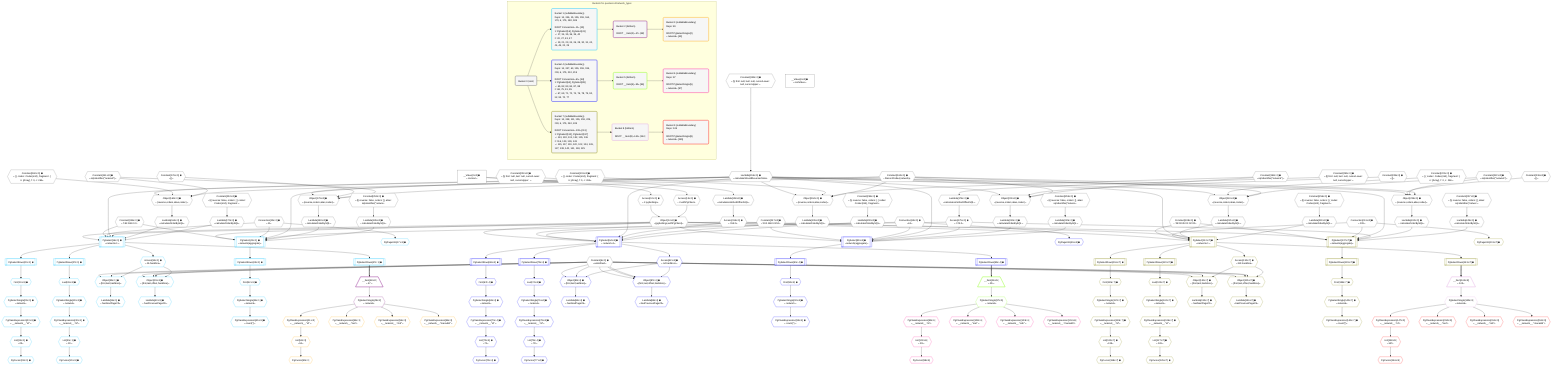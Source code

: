 %%{init: {'themeVariables': { 'fontSize': '12px'}}}%%
graph TD
    classDef path fill:#eee,stroke:#000,color:#000
    classDef plan fill:#fff,stroke-width:1px,color:#000
    classDef itemplan fill:#fff,stroke-width:2px,color:#000
    classDef unbatchedplan fill:#dff,stroke-width:1px,color:#000
    classDef sideeffectplan fill:#fcc,stroke-width:2px,color:#000
    classDef bucket fill:#f6f6f6,color:#000,stroke-width:2px,text-align:left


    %% plan dependencies
    Object163{{"Object[163∈0] ➊<br />ᐸ{reverse,orders,alias,codec}ᐳ"}}:::plan
    Lambda155{{"Lambda[155∈0] ➊<br />ᐸcalculateShouldReverseOrderᐳ"}}:::plan
    Constant160{{"Constant[160∈0] ➊<br />ᐸ[ { codec: Codec(int4), fragment: { n: [Array], f: 0, c: 266ᐳ"}}:::plan
    Constant161{{"Constant[161∈0] ➊<br />ᐸsql.identifier(”network”)ᐳ"}}:::plan
    Constant162{{"Constant[162∈0] ➊<br />ᐸRecordCodec(network)ᐳ"}}:::plan
    Lambda155 & Constant160 & Constant161 & Constant162 --> Object163
    Object179{{"Object[179∈0] ➊<br />ᐸ{reverse,orders,alias,codec}ᐳ"}}:::plan
    Constant176{{"Constant[176∈0] ➊<br />ᐸ[]ᐳ"}}:::plan
    Lambda155 & Constant176 & Constant161 & Constant162 --> Object179
    Object194{{"Object[194∈0] ➊<br />ᐸ{reverse,orders,alias,codec}ᐳ"}}:::plan
    Constant191{{"Constant[191∈0] ➊<br />ᐸ[ { codec: Codec(int4), fragment: { n: [Array], f: 0, c: 266ᐳ"}}:::plan
    Constant192{{"Constant[192∈0] ➊<br />ᐸsql.identifier(”network”)ᐳ"}}:::plan
    Lambda155 & Constant191 & Constant192 & Constant162 --> Object194
    Object209{{"Object[209∈0] ➊<br />ᐸ{reverse,orders,alias,codec}ᐳ"}}:::plan
    Constant206{{"Constant[206∈0] ➊<br />ᐸ[]ᐳ"}}:::plan
    Lambda155 & Constant206 & Constant192 & Constant162 --> Object209
    Object224{{"Object[224∈0] ➊<br />ᐸ{reverse,orders,alias,codec}ᐳ"}}:::plan
    Constant221{{"Constant[221∈0] ➊<br />ᐸ[ { codec: Codec(int4), fragment: { n: [Array], f: 0, c: 266ᐳ"}}:::plan
    Constant222{{"Constant[222∈0] ➊<br />ᐸsql.identifier(”network”)ᐳ"}}:::plan
    Lambda155 & Constant221 & Constant222 & Constant162 --> Object224
    Object239{{"Object[239∈0] ➊<br />ᐸ{reverse,orders,alias,codec}ᐳ"}}:::plan
    Constant236{{"Constant[236∈0] ➊<br />ᐸ[]ᐳ"}}:::plan
    Lambda155 & Constant236 & Constant222 & Constant162 --> Object239
    Object14{{"Object[14∈0] ➊<br />ᐸ{pgSettings,withPgClient}ᐳ"}}:::plan
    Access12{{"Access[12∈0] ➊<br />ᐸ2.pgSettingsᐳ"}}:::plan
    Access13{{"Access[13∈0] ➊<br />ᐸ2.withPgClientᐳ"}}:::plan
    Access12 & Access13 --> Object14
    __Value2["__Value[2∈0] ➊<br />ᐸcontextᐳ"]:::plan
    __Value2 --> Access12
    __Value2 --> Access13
    Constant249{{"Constant[249∈0] ➊<br />ᐸ§{ first: null, last: null, cursorLower: null, cursorUpper: ᐳ"}}:::plan
    Constant249 --> Lambda155
    Lambda158{{"Lambda[158∈0] ➊<br />ᐸcalculateLimitAndOffsetSQLᐳ"}}:::plan
    Constant250{{"Constant[250∈0] ➊<br />ᐸ§{ first: null, last: null, cursorLower: null, cursorUpper: ᐳ"}}:::plan
    Constant250 --> Lambda158
    Access159{{"Access[159∈0] ➊<br />ᐸ158.0ᐳ"}}:::plan
    Lambda158 --> Access159
    Lambda164{{"Lambda[164∈0] ➊<br />ᐸcalculateOrderBySQLᐳ"}}:::plan
    Object163 --> Lambda164
    Lambda170{{"Lambda[170∈0] ➊<br />ᐸcalculateOrderBySQLᐳ"}}:::plan
    Constant252{{"Constant[252∈0] ➊<br />ᐸ§{ reverse: false, orders: [ { codec: Codec(int4), fragment:ᐳ"}}:::plan
    Constant252 --> Lambda170
    Lambda174{{"Lambda[174∈0] ➊<br />ᐸcalculateLimitAndOffsetSQLᐳ"}}:::plan
    Constant251{{"Constant[251∈0] ➊<br />ᐸ§{ first: null, last: null, cursorLower: null, cursorUpper: ᐳ"}}:::plan
    Constant251 --> Lambda174
    Access175{{"Access[175∈0] ➊<br />ᐸ174.0ᐳ"}}:::plan
    Lambda174 --> Access175
    Lambda180{{"Lambda[180∈0] ➊<br />ᐸcalculateOrderBySQLᐳ"}}:::plan
    Object179 --> Lambda180
    Lambda185{{"Lambda[185∈0] ➊<br />ᐸcalculateOrderBySQLᐳ"}}:::plan
    Constant253{{"Constant[253∈0] ➊<br />ᐸ§{ reverse: false, orders: [], alias: sql.identifier(”networᐳ"}}:::plan
    Constant253 --> Lambda185
    Lambda195{{"Lambda[195∈0] ➊<br />ᐸcalculateOrderBySQLᐳ"}}:::plan
    Object194 --> Lambda195
    Lambda200{{"Lambda[200∈0] ➊<br />ᐸcalculateOrderBySQLᐳ"}}:::plan
    Constant254{{"Constant[254∈0] ➊<br />ᐸ§{ reverse: false, orders: [ { codec: Codec(int4), fragment:ᐳ"}}:::plan
    Constant254 --> Lambda200
    Lambda210{{"Lambda[210∈0] ➊<br />ᐸcalculateOrderBySQLᐳ"}}:::plan
    Object209 --> Lambda210
    Lambda215{{"Lambda[215∈0] ➊<br />ᐸcalculateOrderBySQLᐳ"}}:::plan
    Constant255{{"Constant[255∈0] ➊<br />ᐸ§{ reverse: false, orders: [], alias: sql.identifier(”networᐳ"}}:::plan
    Constant255 --> Lambda215
    Lambda225{{"Lambda[225∈0] ➊<br />ᐸcalculateOrderBySQLᐳ"}}:::plan
    Object224 --> Lambda225
    Lambda230{{"Lambda[230∈0] ➊<br />ᐸcalculateOrderBySQLᐳ"}}:::plan
    Constant256{{"Constant[256∈0] ➊<br />ᐸ§{ reverse: false, orders: [ { codec: Codec(int4), fragment:ᐳ"}}:::plan
    Constant256 --> Lambda230
    Lambda240{{"Lambda[240∈0] ➊<br />ᐸcalculateOrderBySQLᐳ"}}:::plan
    Object239 --> Lambda240
    Lambda245{{"Lambda[245∈0] ➊<br />ᐸcalculateOrderBySQLᐳ"}}:::plan
    Constant257{{"Constant[257∈0] ➊<br />ᐸ§{ reverse: false, orders: [], alias: sql.identifier(”networᐳ"}}:::plan
    Constant257 --> Lambda245
    __Value4["__Value[4∈0] ➊<br />ᐸrootValueᐳ"]:::plan
    Constant6{{"Constant[6∈0] ➊<br />ᐸundefinedᐳ"}}:::plan
    Connection15{{"Connection[15∈0] ➊<br />ᐸ11ᐳ"}}:::plan
    Connection63{{"Connection[63∈0] ➊<br />ᐸ61ᐳ"}}:::plan
    Connection111{{"Connection[111∈0] ➊<br />ᐸ109ᐳ"}}:::plan
    Constant246{{"Constant[246∈0] ➊<br />ᐸ'192.168.0.0'ᐳ"}}:::plan
    Constant247{{"Constant[247∈0] ➊<br />ᐸ'192.168.0.0/16'ᐳ"}}:::plan
    Constant248{{"Constant[248∈0] ➊<br />ᐸ'08:00:2b:01:02:03'ᐳ"}}:::plan
    PgSelect16[["PgSelect[16∈1] ➊<br />ᐸnetwork+1ᐳ"]]:::plan
    Object14 & Constant246 & Connection15 & Lambda155 & Access159 & Lambda164 & Lambda170 --> PgSelect16
    PgSelect41[["PgSelect[41∈1] ➊<br />ᐸnetwork(aggregate)ᐳ"]]:::plan
    Object14 & Constant246 & Connection15 & Lambda155 & Access175 & Lambda180 & Lambda185 --> PgSelect41
    Object39{{"Object[39∈1] ➊<br />ᐸ{first,last,offset,hasMore}ᐳ"}}:::plan
    Access34{{"Access[34∈1] ➊<br />ᐸ16.hasMoreᐳ"}}:::plan
    Constant6 & Constant6 & Constant6 & Access34 --> Object39
    Object35{{"Object[35∈1] ➊<br />ᐸ{first,last,hasMore}ᐳ"}}:::plan
    Constant6 & Constant6 & Access34 --> Object35
    PgPageInfo17{{"PgPageInfo[17∈1] ➊"}}:::plan
    Connection15 --> PgPageInfo17
    First19{{"First[19∈1] ➊"}}:::plan
    PgSelectRows20[["PgSelectRows[20∈1] ➊"]]:::plan
    PgSelectRows20 --> First19
    PgSelect16 --> PgSelectRows20
    PgSelectSingle21{{"PgSelectSingle[21∈1] ➊<br />ᐸnetworkᐳ"}}:::plan
    First19 --> PgSelectSingle21
    PgCursor22{{"PgCursor[22∈1] ➊"}}:::plan
    List24{{"List[24∈1] ➊<br />ᐸ23ᐳ"}}:::plan
    List24 --> PgCursor22
    PgClassExpression23{{"PgClassExpression[23∈1] ➊<br />ᐸ__network__.”id”ᐳ"}}:::plan
    PgSelectSingle21 --> PgClassExpression23
    PgClassExpression23 --> List24
    Last26{{"Last[26∈1] ➊"}}:::plan
    PgSelectRows27[["PgSelectRows[27∈1] ➊"]]:::plan
    PgSelectRows27 --> Last26
    PgSelect16 --> PgSelectRows27
    PgSelectSingle28{{"PgSelectSingle[28∈1] ➊<br />ᐸnetworkᐳ"}}:::plan
    Last26 --> PgSelectSingle28
    PgCursor29{{"PgCursor[29∈1] ➊"}}:::plan
    List31{{"List[31∈1] ➊<br />ᐸ30ᐳ"}}:::plan
    List31 --> PgCursor29
    PgClassExpression30{{"PgClassExpression[30∈1] ➊<br />ᐸ__network__.”id”ᐳ"}}:::plan
    PgSelectSingle28 --> PgClassExpression30
    PgClassExpression30 --> List31
    PgSelect16 --> Access34
    Lambda36{{"Lambda[36∈1] ➊<br />ᐸhasNextPageCbᐳ"}}:::plan
    Object35 --> Lambda36
    Lambda40{{"Lambda[40∈1] ➊<br />ᐸhasPreviousPageCbᐳ"}}:::plan
    Object39 --> Lambda40
    First42{{"First[42∈1] ➊"}}:::plan
    PgSelectRows43[["PgSelectRows[43∈1] ➊"]]:::plan
    PgSelectRows43 --> First42
    PgSelect41 --> PgSelectRows43
    PgSelectSingle44{{"PgSelectSingle[44∈1] ➊<br />ᐸnetworkᐳ"}}:::plan
    First42 --> PgSelectSingle44
    PgClassExpression45{{"PgClassExpression[45∈1] ➊<br />ᐸcount(*)ᐳ"}}:::plan
    PgSelectSingle44 --> PgClassExpression45
    PgSelectRows47[["PgSelectRows[47∈1] ➊"]]:::plan
    PgSelect16 --> PgSelectRows47
    __Item48[/"__Item[48∈2]<br />ᐸ47ᐳ"\]:::itemplan
    PgSelectRows47 ==> __Item48
    PgSelectSingle49{{"PgSelectSingle[49∈2]<br />ᐸnetworkᐳ"}}:::plan
    __Item48 --> PgSelectSingle49
    PgCursor50{{"PgCursor[50∈3]"}}:::plan
    List52{{"List[52∈3]<br />ᐸ51ᐳ"}}:::plan
    List52 --> PgCursor50
    PgClassExpression51{{"PgClassExpression[51∈3]<br />ᐸ__network__.”id”ᐳ"}}:::plan
    PgSelectSingle49 --> PgClassExpression51
    PgClassExpression51 --> List52
    PgClassExpression54{{"PgClassExpression[54∈3]<br />ᐸ__network__.”inet”ᐳ"}}:::plan
    PgSelectSingle49 --> PgClassExpression54
    PgClassExpression55{{"PgClassExpression[55∈3]<br />ᐸ__network__.”cidr”ᐳ"}}:::plan
    PgSelectSingle49 --> PgClassExpression55
    PgClassExpression56{{"PgClassExpression[56∈3]<br />ᐸ__network__.”macaddr”ᐳ"}}:::plan
    PgSelectSingle49 --> PgClassExpression56
    PgSelect64[["PgSelect[64∈4] ➊<br />ᐸnetwork+1ᐳ"]]:::plan
    Object14 & Constant247 & Connection63 & Lambda155 & Access159 & Lambda195 & Lambda200 --> PgSelect64
    PgSelect89[["PgSelect[89∈4] ➊<br />ᐸnetwork(aggregate)ᐳ"]]:::plan
    Object14 & Constant247 & Connection63 & Lambda155 & Access175 & Lambda210 & Lambda215 --> PgSelect89
    Object87{{"Object[87∈4] ➊<br />ᐸ{first,last,offset,hasMore}ᐳ"}}:::plan
    Access82{{"Access[82∈4] ➊<br />ᐸ64.hasMoreᐳ"}}:::plan
    Constant6 & Constant6 & Constant6 & Access82 --> Object87
    Object83{{"Object[83∈4] ➊<br />ᐸ{first,last,hasMore}ᐳ"}}:::plan
    Constant6 & Constant6 & Access82 --> Object83
    PgPageInfo65{{"PgPageInfo[65∈4] ➊"}}:::plan
    Connection63 --> PgPageInfo65
    First67{{"First[67∈4] ➊"}}:::plan
    PgSelectRows68[["PgSelectRows[68∈4] ➊"]]:::plan
    PgSelectRows68 --> First67
    PgSelect64 --> PgSelectRows68
    PgSelectSingle69{{"PgSelectSingle[69∈4] ➊<br />ᐸnetworkᐳ"}}:::plan
    First67 --> PgSelectSingle69
    PgCursor70{{"PgCursor[70∈4] ➊"}}:::plan
    List72{{"List[72∈4] ➊<br />ᐸ71ᐳ"}}:::plan
    List72 --> PgCursor70
    PgClassExpression71{{"PgClassExpression[71∈4] ➊<br />ᐸ__network__.”id”ᐳ"}}:::plan
    PgSelectSingle69 --> PgClassExpression71
    PgClassExpression71 --> List72
    Last74{{"Last[74∈4] ➊"}}:::plan
    PgSelectRows75[["PgSelectRows[75∈4] ➊"]]:::plan
    PgSelectRows75 --> Last74
    PgSelect64 --> PgSelectRows75
    PgSelectSingle76{{"PgSelectSingle[76∈4] ➊<br />ᐸnetworkᐳ"}}:::plan
    Last74 --> PgSelectSingle76
    PgCursor77{{"PgCursor[77∈4] ➊"}}:::plan
    List79{{"List[79∈4] ➊<br />ᐸ78ᐳ"}}:::plan
    List79 --> PgCursor77
    PgClassExpression78{{"PgClassExpression[78∈4] ➊<br />ᐸ__network__.”id”ᐳ"}}:::plan
    PgSelectSingle76 --> PgClassExpression78
    PgClassExpression78 --> List79
    PgSelect64 --> Access82
    Lambda84{{"Lambda[84∈4] ➊<br />ᐸhasNextPageCbᐳ"}}:::plan
    Object83 --> Lambda84
    Lambda88{{"Lambda[88∈4] ➊<br />ᐸhasPreviousPageCbᐳ"}}:::plan
    Object87 --> Lambda88
    First90{{"First[90∈4] ➊"}}:::plan
    PgSelectRows91[["PgSelectRows[91∈4] ➊"]]:::plan
    PgSelectRows91 --> First90
    PgSelect89 --> PgSelectRows91
    PgSelectSingle92{{"PgSelectSingle[92∈4] ➊<br />ᐸnetworkᐳ"}}:::plan
    First90 --> PgSelectSingle92
    PgClassExpression93{{"PgClassExpression[93∈4] ➊<br />ᐸcount(*)ᐳ"}}:::plan
    PgSelectSingle92 --> PgClassExpression93
    PgSelectRows95[["PgSelectRows[95∈4] ➊"]]:::plan
    PgSelect64 --> PgSelectRows95
    __Item96[/"__Item[96∈5]<br />ᐸ95ᐳ"\]:::itemplan
    PgSelectRows95 ==> __Item96
    PgSelectSingle97{{"PgSelectSingle[97∈5]<br />ᐸnetworkᐳ"}}:::plan
    __Item96 --> PgSelectSingle97
    PgCursor98{{"PgCursor[98∈6]"}}:::plan
    List100{{"List[100∈6]<br />ᐸ99ᐳ"}}:::plan
    List100 --> PgCursor98
    PgClassExpression99{{"PgClassExpression[99∈6]<br />ᐸ__network__.”id”ᐳ"}}:::plan
    PgSelectSingle97 --> PgClassExpression99
    PgClassExpression99 --> List100
    PgClassExpression102{{"PgClassExpression[102∈6]<br />ᐸ__network__.”inet”ᐳ"}}:::plan
    PgSelectSingle97 --> PgClassExpression102
    PgClassExpression103{{"PgClassExpression[103∈6]<br />ᐸ__network__.”cidr”ᐳ"}}:::plan
    PgSelectSingle97 --> PgClassExpression103
    PgClassExpression104{{"PgClassExpression[104∈6]<br />ᐸ__network__.”macaddr”ᐳ"}}:::plan
    PgSelectSingle97 --> PgClassExpression104
    PgSelect112[["PgSelect[112∈7] ➊<br />ᐸnetwork+1ᐳ"]]:::plan
    Object14 & Constant248 & Connection111 & Lambda155 & Access159 & Lambda225 & Lambda230 --> PgSelect112
    PgSelect137[["PgSelect[137∈7] ➊<br />ᐸnetwork(aggregate)ᐳ"]]:::plan
    Object14 & Constant248 & Connection111 & Lambda155 & Access175 & Lambda240 & Lambda245 --> PgSelect137
    Object135{{"Object[135∈7] ➊<br />ᐸ{first,last,offset,hasMore}ᐳ"}}:::plan
    Access130{{"Access[130∈7] ➊<br />ᐸ112.hasMoreᐳ"}}:::plan
    Constant6 & Constant6 & Constant6 & Access130 --> Object135
    Object131{{"Object[131∈7] ➊<br />ᐸ{first,last,hasMore}ᐳ"}}:::plan
    Constant6 & Constant6 & Access130 --> Object131
    PgPageInfo113{{"PgPageInfo[113∈7] ➊"}}:::plan
    Connection111 --> PgPageInfo113
    First115{{"First[115∈7] ➊"}}:::plan
    PgSelectRows116[["PgSelectRows[116∈7] ➊"]]:::plan
    PgSelectRows116 --> First115
    PgSelect112 --> PgSelectRows116
    PgSelectSingle117{{"PgSelectSingle[117∈7] ➊<br />ᐸnetworkᐳ"}}:::plan
    First115 --> PgSelectSingle117
    PgCursor118{{"PgCursor[118∈7] ➊"}}:::plan
    List120{{"List[120∈7] ➊<br />ᐸ119ᐳ"}}:::plan
    List120 --> PgCursor118
    PgClassExpression119{{"PgClassExpression[119∈7] ➊<br />ᐸ__network__.”id”ᐳ"}}:::plan
    PgSelectSingle117 --> PgClassExpression119
    PgClassExpression119 --> List120
    Last122{{"Last[122∈7] ➊"}}:::plan
    PgSelectRows123[["PgSelectRows[123∈7] ➊"]]:::plan
    PgSelectRows123 --> Last122
    PgSelect112 --> PgSelectRows123
    PgSelectSingle124{{"PgSelectSingle[124∈7] ➊<br />ᐸnetworkᐳ"}}:::plan
    Last122 --> PgSelectSingle124
    PgCursor125{{"PgCursor[125∈7] ➊"}}:::plan
    List127{{"List[127∈7] ➊<br />ᐸ126ᐳ"}}:::plan
    List127 --> PgCursor125
    PgClassExpression126{{"PgClassExpression[126∈7] ➊<br />ᐸ__network__.”id”ᐳ"}}:::plan
    PgSelectSingle124 --> PgClassExpression126
    PgClassExpression126 --> List127
    PgSelect112 --> Access130
    Lambda132{{"Lambda[132∈7] ➊<br />ᐸhasNextPageCbᐳ"}}:::plan
    Object131 --> Lambda132
    Lambda136{{"Lambda[136∈7] ➊<br />ᐸhasPreviousPageCbᐳ"}}:::plan
    Object135 --> Lambda136
    First138{{"First[138∈7] ➊"}}:::plan
    PgSelectRows139[["PgSelectRows[139∈7] ➊"]]:::plan
    PgSelectRows139 --> First138
    PgSelect137 --> PgSelectRows139
    PgSelectSingle140{{"PgSelectSingle[140∈7] ➊<br />ᐸnetworkᐳ"}}:::plan
    First138 --> PgSelectSingle140
    PgClassExpression141{{"PgClassExpression[141∈7] ➊<br />ᐸcount(*)ᐳ"}}:::plan
    PgSelectSingle140 --> PgClassExpression141
    PgSelectRows143[["PgSelectRows[143∈7] ➊"]]:::plan
    PgSelect112 --> PgSelectRows143
    __Item144[/"__Item[144∈8]<br />ᐸ143ᐳ"\]:::itemplan
    PgSelectRows143 ==> __Item144
    PgSelectSingle145{{"PgSelectSingle[145∈8]<br />ᐸnetworkᐳ"}}:::plan
    __Item144 --> PgSelectSingle145
    PgCursor146{{"PgCursor[146∈9]"}}:::plan
    List148{{"List[148∈9]<br />ᐸ147ᐳ"}}:::plan
    List148 --> PgCursor146
    PgClassExpression147{{"PgClassExpression[147∈9]<br />ᐸ__network__.”id”ᐳ"}}:::plan
    PgSelectSingle145 --> PgClassExpression147
    PgClassExpression147 --> List148
    PgClassExpression150{{"PgClassExpression[150∈9]<br />ᐸ__network__.”inet”ᐳ"}}:::plan
    PgSelectSingle145 --> PgClassExpression150
    PgClassExpression151{{"PgClassExpression[151∈9]<br />ᐸ__network__.”cidr”ᐳ"}}:::plan
    PgSelectSingle145 --> PgClassExpression151
    PgClassExpression152{{"PgClassExpression[152∈9]<br />ᐸ__network__.”macaddr”ᐳ"}}:::plan
    PgSelectSingle145 --> PgClassExpression152

    %% define steps

    subgraph "Buckets for queries/v4/network_types"
    Bucket0("Bucket 0 (root)"):::bucket
    classDef bucket0 stroke:#696969
    class Bucket0,__Value2,__Value4,Constant6,Access12,Access13,Object14,Connection15,Connection63,Connection111,Lambda155,Lambda158,Access159,Constant160,Constant161,Constant162,Object163,Lambda164,Lambda170,Lambda174,Access175,Constant176,Object179,Lambda180,Lambda185,Constant191,Constant192,Object194,Lambda195,Lambda200,Constant206,Object209,Lambda210,Lambda215,Constant221,Constant222,Object224,Lambda225,Lambda230,Constant236,Object239,Lambda240,Lambda245,Constant246,Constant247,Constant248,Constant249,Constant250,Constant251,Constant252,Constant253,Constant254,Constant255,Constant256,Constant257 bucket0
    Bucket1("Bucket 1 (nullableBoundary)<br />Deps: 14, 246, 15, 155, 159, 164, 170, 6, 175, 180, 185<br /><br />ROOT Connectionᐸ11ᐳ[15]<br />1: PgSelect[16], PgSelect[41]<br />ᐳ: 17, 34, 35, 36, 39, 40<br />2: 20, 27, 43, 47<br />ᐳ: 19, 21, 23, 24, 26, 28, 30, 31, 42, 44, 45, 22, 29"):::bucket
    classDef bucket1 stroke:#00bfff
    class Bucket1,PgSelect16,PgPageInfo17,First19,PgSelectRows20,PgSelectSingle21,PgCursor22,PgClassExpression23,List24,Last26,PgSelectRows27,PgSelectSingle28,PgCursor29,PgClassExpression30,List31,Access34,Object35,Lambda36,Object39,Lambda40,PgSelect41,First42,PgSelectRows43,PgSelectSingle44,PgClassExpression45,PgSelectRows47 bucket1
    Bucket2("Bucket 2 (listItem)<br /><br />ROOT __Item{2}ᐸ47ᐳ[48]"):::bucket
    classDef bucket2 stroke:#7f007f
    class Bucket2,__Item48,PgSelectSingle49 bucket2
    Bucket3("Bucket 3 (nullableBoundary)<br />Deps: 49<br /><br />ROOT PgSelectSingle{2}ᐸnetworkᐳ[49]"):::bucket
    classDef bucket3 stroke:#ffa500
    class Bucket3,PgCursor50,PgClassExpression51,List52,PgClassExpression54,PgClassExpression55,PgClassExpression56 bucket3
    Bucket4("Bucket 4 (nullableBoundary)<br />Deps: 14, 247, 63, 155, 159, 195, 200, 6, 175, 210, 215<br /><br />ROOT Connectionᐸ61ᐳ[63]<br />1: PgSelect[64], PgSelect[89]<br />ᐳ: 65, 82, 83, 84, 87, 88<br />2: 68, 75, 91, 95<br />ᐳ: 67, 69, 71, 72, 74, 76, 78, 79, 90, 92, 93, 70, 77"):::bucket
    classDef bucket4 stroke:#0000ff
    class Bucket4,PgSelect64,PgPageInfo65,First67,PgSelectRows68,PgSelectSingle69,PgCursor70,PgClassExpression71,List72,Last74,PgSelectRows75,PgSelectSingle76,PgCursor77,PgClassExpression78,List79,Access82,Object83,Lambda84,Object87,Lambda88,PgSelect89,First90,PgSelectRows91,PgSelectSingle92,PgClassExpression93,PgSelectRows95 bucket4
    Bucket5("Bucket 5 (listItem)<br /><br />ROOT __Item{5}ᐸ95ᐳ[96]"):::bucket
    classDef bucket5 stroke:#7fff00
    class Bucket5,__Item96,PgSelectSingle97 bucket5
    Bucket6("Bucket 6 (nullableBoundary)<br />Deps: 97<br /><br />ROOT PgSelectSingle{5}ᐸnetworkᐳ[97]"):::bucket
    classDef bucket6 stroke:#ff1493
    class Bucket6,PgCursor98,PgClassExpression99,List100,PgClassExpression102,PgClassExpression103,PgClassExpression104 bucket6
    Bucket7("Bucket 7 (nullableBoundary)<br />Deps: 14, 248, 111, 155, 159, 225, 230, 6, 175, 240, 245<br /><br />ROOT Connectionᐸ109ᐳ[111]<br />1: PgSelect[112], PgSelect[137]<br />ᐳ: 113, 130, 131, 132, 135, 136<br />2: 116, 123, 139, 143<br />ᐳ: 115, 117, 119, 120, 122, 124, 126, 127, 138, 140, 141, 118, 125"):::bucket
    classDef bucket7 stroke:#808000
    class Bucket7,PgSelect112,PgPageInfo113,First115,PgSelectRows116,PgSelectSingle117,PgCursor118,PgClassExpression119,List120,Last122,PgSelectRows123,PgSelectSingle124,PgCursor125,PgClassExpression126,List127,Access130,Object131,Lambda132,Object135,Lambda136,PgSelect137,First138,PgSelectRows139,PgSelectSingle140,PgClassExpression141,PgSelectRows143 bucket7
    Bucket8("Bucket 8 (listItem)<br /><br />ROOT __Item{8}ᐸ143ᐳ[144]"):::bucket
    classDef bucket8 stroke:#dda0dd
    class Bucket8,__Item144,PgSelectSingle145 bucket8
    Bucket9("Bucket 9 (nullableBoundary)<br />Deps: 145<br /><br />ROOT PgSelectSingle{8}ᐸnetworkᐳ[145]"):::bucket
    classDef bucket9 stroke:#ff0000
    class Bucket9,PgCursor146,PgClassExpression147,List148,PgClassExpression150,PgClassExpression151,PgClassExpression152 bucket9
    Bucket0 --> Bucket1 & Bucket4 & Bucket7
    Bucket1 --> Bucket2
    Bucket2 --> Bucket3
    Bucket4 --> Bucket5
    Bucket5 --> Bucket6
    Bucket7 --> Bucket8
    Bucket8 --> Bucket9
    end